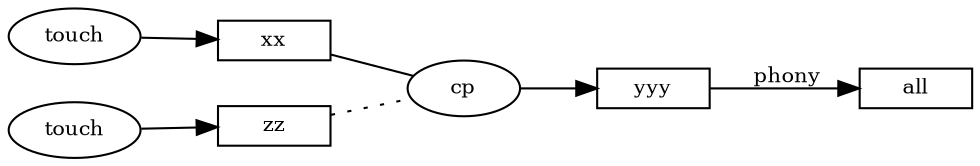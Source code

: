 digraph ninja {
rankdir="LR"
node [fontsize=10, shape=box, height=0.25]
edge [fontsize=10]
"0x5558dfa82dc0" [label="all"]
"0x5558dfa82c30" -> "0x5558dfa82dc0" [label=" phony"]
"0x5558dfa82c30" [label="yyy"]
"0x5558dfa82bc0" [label="cp", shape=ellipse]
"0x5558dfa82bc0" -> "0x5558dfa82c30"
"0x5558dfa828c0" -> "0x5558dfa82bc0" [arrowhead=none]
"0x5558dfa82a60" -> "0x5558dfa82bc0" [arrowhead=none style=dotted]
"0x5558dfa828c0" [label="xx"]
"0x5558dfa82810" [label="touch", shape=ellipse]
"0x5558dfa82810" -> "0x5558dfa828c0"
"0x5558dfa82a60" [label="zz"]
"0x5558dfa829d0" [label="touch", shape=ellipse]
"0x5558dfa829d0" -> "0x5558dfa82a60"
}

